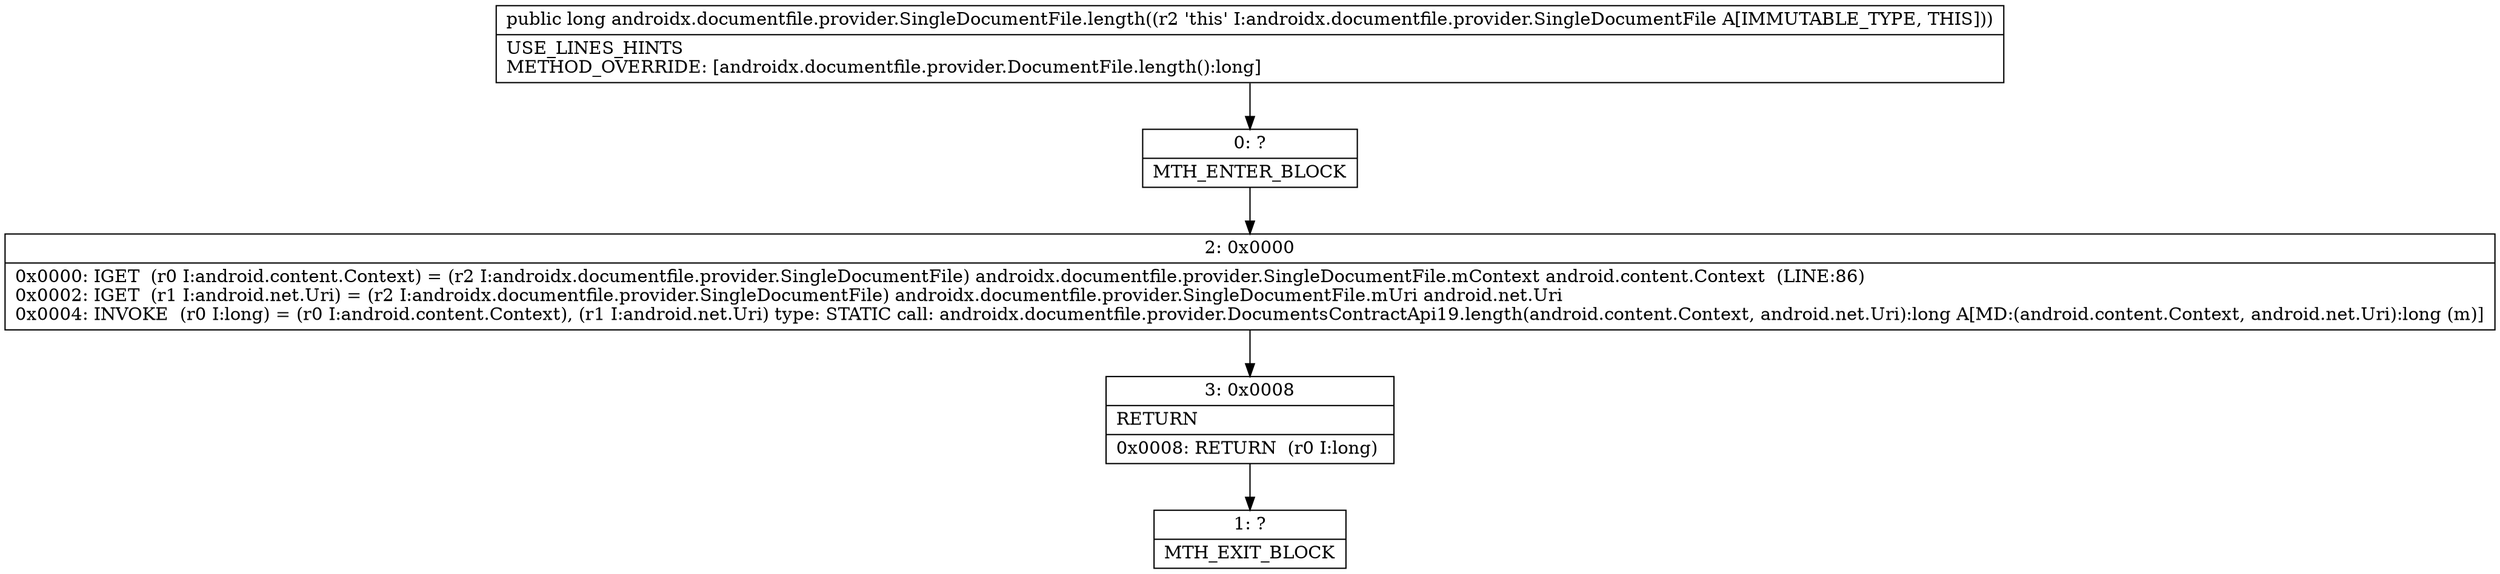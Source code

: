 digraph "CFG forandroidx.documentfile.provider.SingleDocumentFile.length()J" {
Node_0 [shape=record,label="{0\:\ ?|MTH_ENTER_BLOCK\l}"];
Node_2 [shape=record,label="{2\:\ 0x0000|0x0000: IGET  (r0 I:android.content.Context) = (r2 I:androidx.documentfile.provider.SingleDocumentFile) androidx.documentfile.provider.SingleDocumentFile.mContext android.content.Context  (LINE:86)\l0x0002: IGET  (r1 I:android.net.Uri) = (r2 I:androidx.documentfile.provider.SingleDocumentFile) androidx.documentfile.provider.SingleDocumentFile.mUri android.net.Uri \l0x0004: INVOKE  (r0 I:long) = (r0 I:android.content.Context), (r1 I:android.net.Uri) type: STATIC call: androidx.documentfile.provider.DocumentsContractApi19.length(android.content.Context, android.net.Uri):long A[MD:(android.content.Context, android.net.Uri):long (m)]\l}"];
Node_3 [shape=record,label="{3\:\ 0x0008|RETURN\l|0x0008: RETURN  (r0 I:long) \l}"];
Node_1 [shape=record,label="{1\:\ ?|MTH_EXIT_BLOCK\l}"];
MethodNode[shape=record,label="{public long androidx.documentfile.provider.SingleDocumentFile.length((r2 'this' I:androidx.documentfile.provider.SingleDocumentFile A[IMMUTABLE_TYPE, THIS]))  | USE_LINES_HINTS\lMETHOD_OVERRIDE: [androidx.documentfile.provider.DocumentFile.length():long]\l}"];
MethodNode -> Node_0;Node_0 -> Node_2;
Node_2 -> Node_3;
Node_3 -> Node_1;
}

